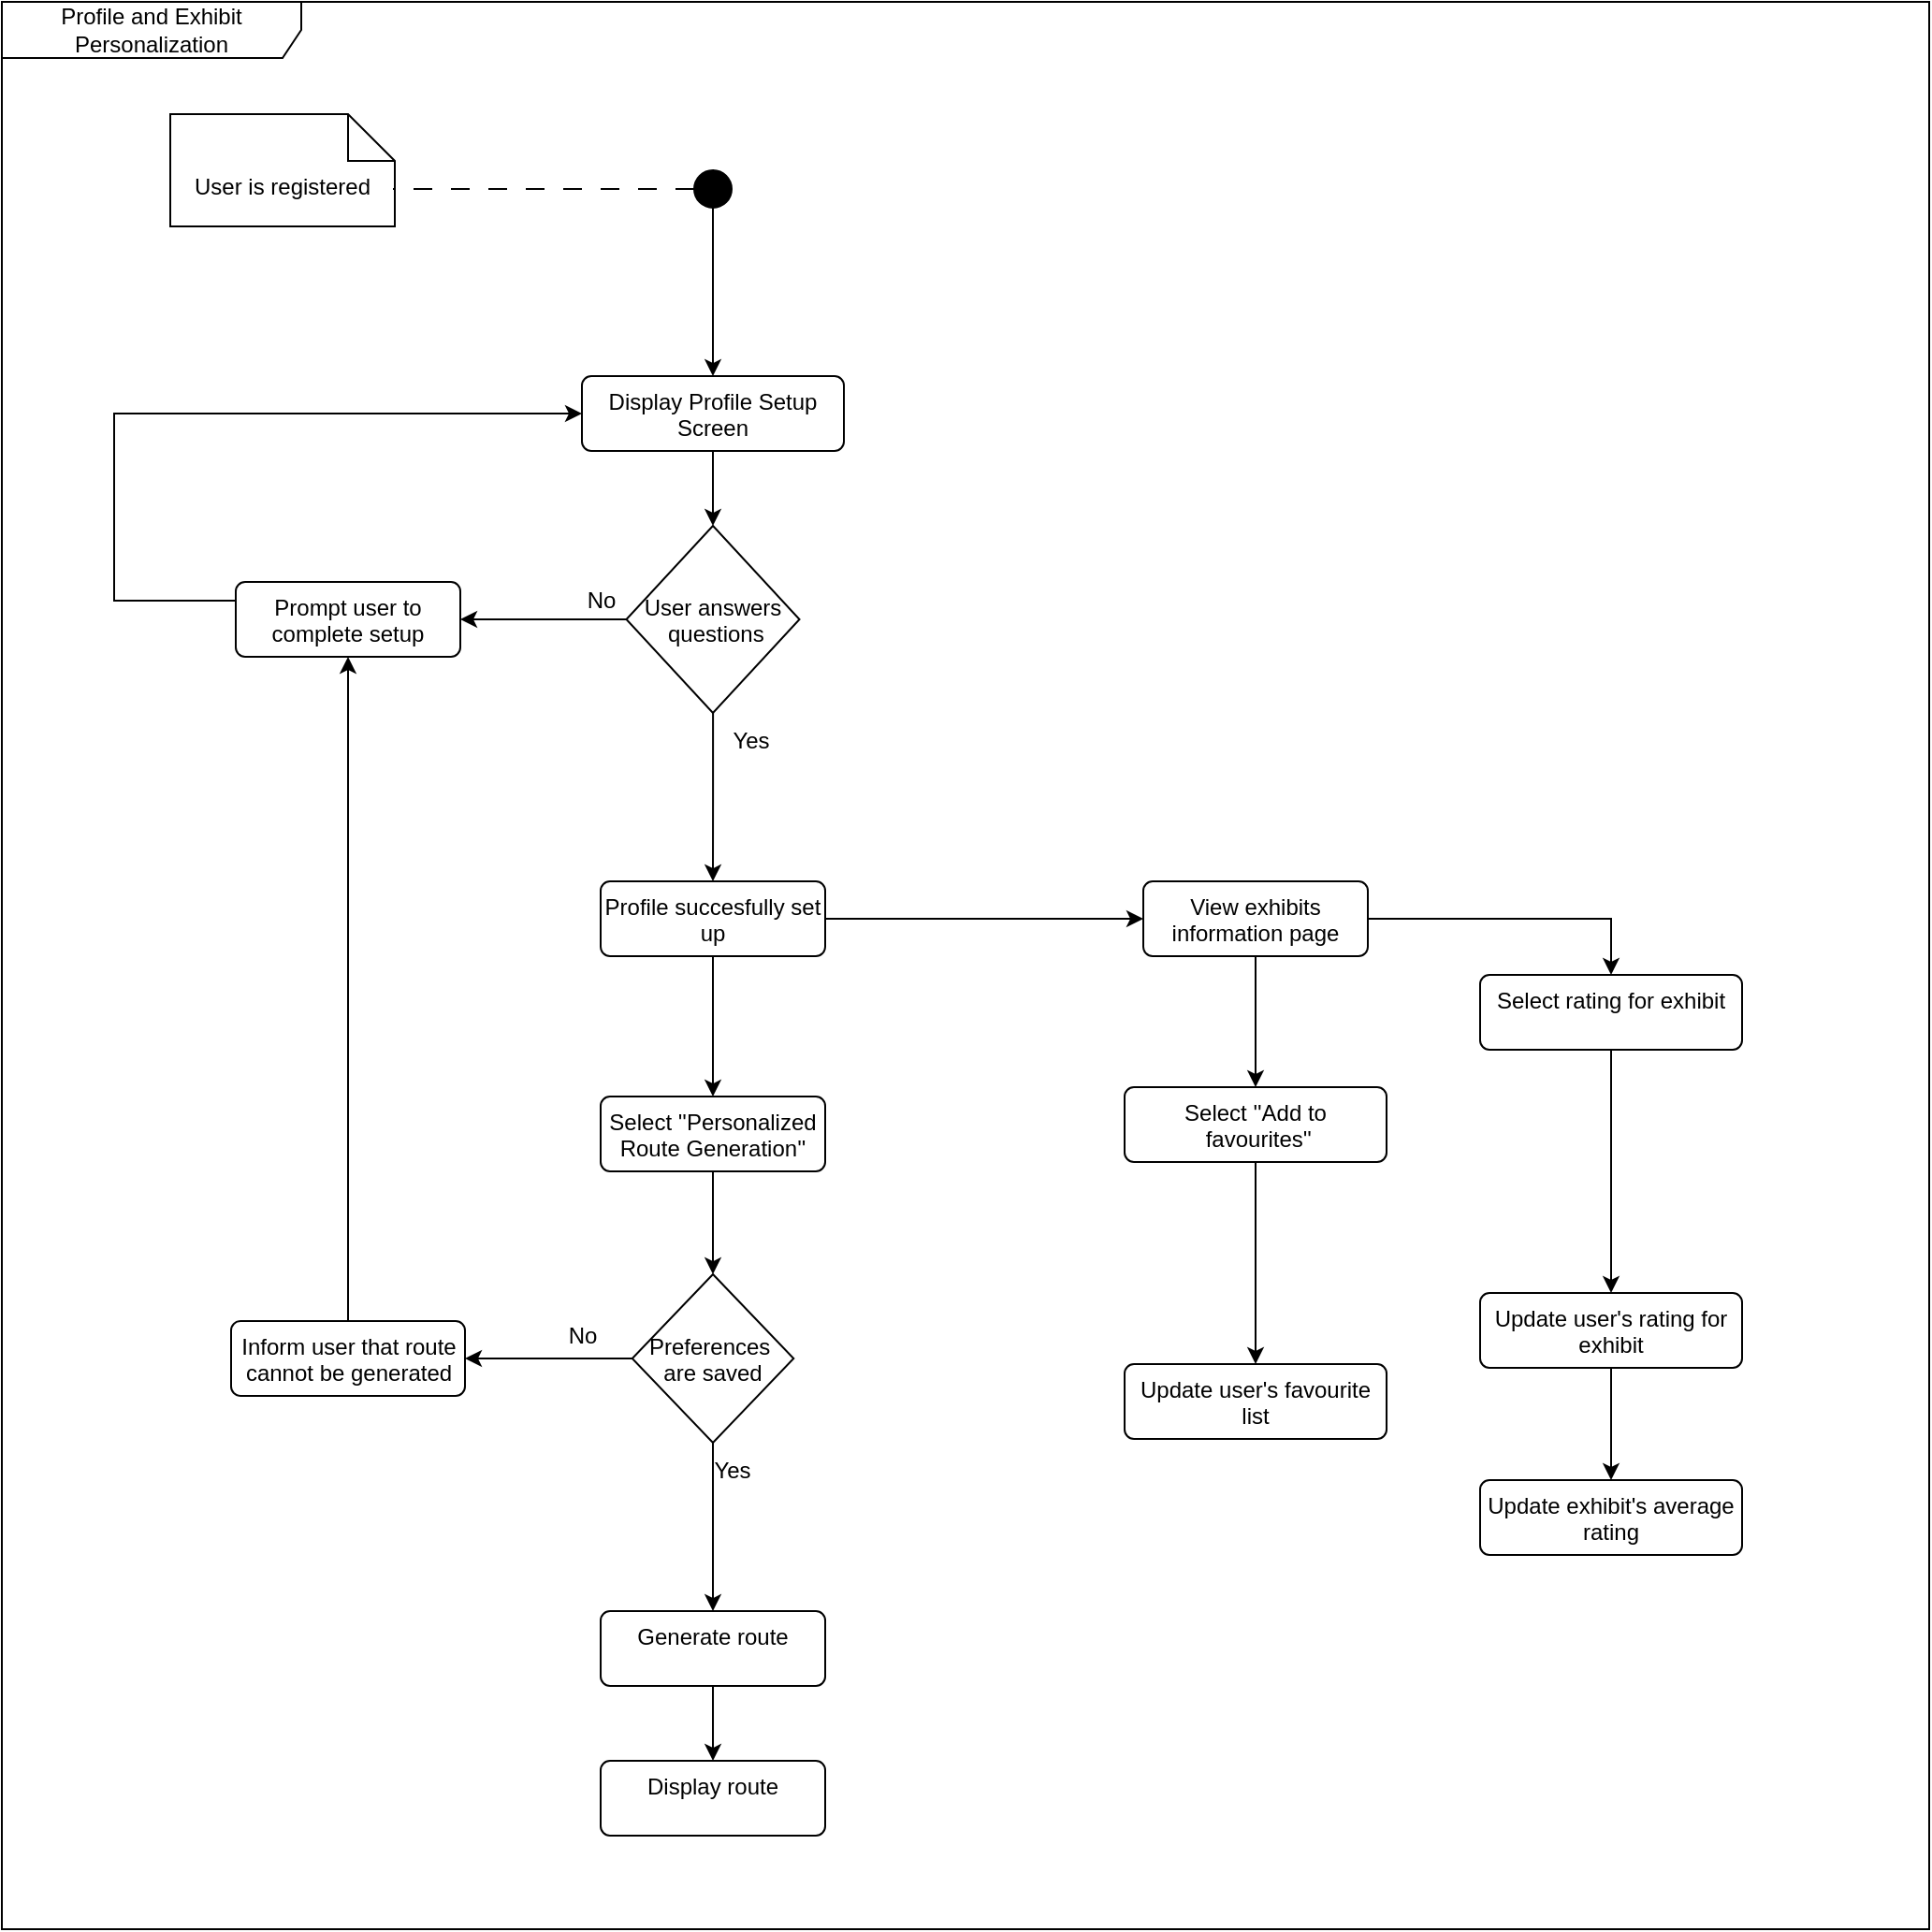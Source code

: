 <mxfile version="26.1.3">
  <diagram name="Page-1" id="3tSoq26dWdxgxFkUmX4N">
    <mxGraphModel dx="3452" dy="2562" grid="1" gridSize="10" guides="1" tooltips="1" connect="1" arrows="1" fold="1" page="1" pageScale="1" pageWidth="827" pageHeight="1169" math="0" shadow="0">
      <root>
        <mxCell id="0" />
        <mxCell id="1" parent="0" />
        <mxCell id="phIQyZDRnnglo2sH2MjQ-1" value="User is registered" style="shape=note2;boundedLbl=1;whiteSpace=wrap;html=1;size=25;verticalAlign=top;align=center;" parent="1" vertex="1">
          <mxGeometry x="30" y="40" width="120" height="60" as="geometry" />
        </mxCell>
        <mxCell id="phIQyZDRnnglo2sH2MjQ-2" value="" style="endArrow=none;startArrow=none;endFill=0;startFill=0;endSize=8;html=1;verticalAlign=bottom;dashed=1;labelBackgroundColor=none;dashPattern=10 10;rounded=0;" parent="1" source="phIQyZDRnnglo2sH2MjQ-3" edge="1">
          <mxGeometry width="160" relative="1" as="geometry">
            <mxPoint x="150" y="80" as="sourcePoint" />
            <mxPoint x="149" y="80" as="targetPoint" />
          </mxGeometry>
        </mxCell>
        <mxCell id="phIQyZDRnnglo2sH2MjQ-12" style="edgeStyle=orthogonalEdgeStyle;rounded=0;orthogonalLoop=1;jettySize=auto;html=1;entryX=0.5;entryY=0;entryDx=0;entryDy=0;" parent="1" source="phIQyZDRnnglo2sH2MjQ-9" target="phIQyZDRnnglo2sH2MjQ-11" edge="1">
          <mxGeometry relative="1" as="geometry">
            <mxPoint x="320" y="300" as="targetPoint" />
          </mxGeometry>
        </mxCell>
        <mxCell id="phIQyZDRnnglo2sH2MjQ-9" value="Display Profile Setup Screen" style="html=1;align=center;verticalAlign=top;rounded=1;absoluteArcSize=1;arcSize=10;dashed=0;whiteSpace=wrap;" parent="1" vertex="1">
          <mxGeometry x="250" y="180" width="140" height="40" as="geometry" />
        </mxCell>
        <mxCell id="Z18ovfmDug6ZdBSYFSkU-5" style="edgeStyle=orthogonalEdgeStyle;rounded=0;orthogonalLoop=1;jettySize=auto;html=1;entryX=0.5;entryY=0;entryDx=0;entryDy=0;" edge="1" parent="1" source="phIQyZDRnnglo2sH2MjQ-11" target="phIQyZDRnnglo2sH2MjQ-62">
          <mxGeometry relative="1" as="geometry" />
        </mxCell>
        <mxCell id="phIQyZDRnnglo2sH2MjQ-11" value="User answers&#xa; questions" style="rhombus;" parent="1" vertex="1">
          <mxGeometry x="273.75" y="260" width="92.5" height="100" as="geometry" />
        </mxCell>
        <mxCell id="Z18ovfmDug6ZdBSYFSkU-4" style="edgeStyle=orthogonalEdgeStyle;rounded=0;orthogonalLoop=1;jettySize=auto;html=1;entryX=0;entryY=0.5;entryDx=0;entryDy=0;" edge="1" parent="1" source="phIQyZDRnnglo2sH2MjQ-19" target="phIQyZDRnnglo2sH2MjQ-9">
          <mxGeometry relative="1" as="geometry">
            <Array as="points">
              <mxPoint y="300" />
              <mxPoint y="200" />
            </Array>
          </mxGeometry>
        </mxCell>
        <mxCell id="phIQyZDRnnglo2sH2MjQ-37" value="Yes" style="text;html=1;align=center;verticalAlign=middle;resizable=0;points=[];autosize=1;strokeColor=none;fillColor=none;" parent="1" vertex="1">
          <mxGeometry x="320" y="360" width="40" height="30" as="geometry" />
        </mxCell>
        <mxCell id="phIQyZDRnnglo2sH2MjQ-48" style="edgeStyle=orthogonalEdgeStyle;rounded=0;orthogonalLoop=1;jettySize=auto;html=1;entryX=0.5;entryY=0;entryDx=0;entryDy=0;" parent="1" source="phIQyZDRnnglo2sH2MjQ-3" target="phIQyZDRnnglo2sH2MjQ-9" edge="1">
          <mxGeometry relative="1" as="geometry">
            <Array as="points">
              <mxPoint x="320" y="80" />
              <mxPoint x="320" y="80" />
            </Array>
          </mxGeometry>
        </mxCell>
        <mxCell id="phIQyZDRnnglo2sH2MjQ-92" style="edgeStyle=orthogonalEdgeStyle;rounded=0;orthogonalLoop=1;jettySize=auto;html=1;exitX=1;exitY=0.5;exitDx=0;exitDy=0;" parent="1" source="phIQyZDRnnglo2sH2MjQ-62" edge="1">
          <mxGeometry relative="1" as="geometry">
            <mxPoint x="550" y="470" as="targetPoint" />
            <mxPoint x="390" y="470" as="sourcePoint" />
          </mxGeometry>
        </mxCell>
        <mxCell id="phIQyZDRnnglo2sH2MjQ-58" style="edgeStyle=orthogonalEdgeStyle;rounded=0;orthogonalLoop=1;jettySize=auto;html=1;exitX=0;exitY=0.5;exitDx=0;exitDy=0;entryX=1;entryY=0.5;entryDx=0;entryDy=0;" parent="1" source="phIQyZDRnnglo2sH2MjQ-11" target="phIQyZDRnnglo2sH2MjQ-19" edge="1">
          <mxGeometry relative="1" as="geometry">
            <Array as="points">
              <mxPoint x="195" y="310" />
            </Array>
          </mxGeometry>
        </mxCell>
        <mxCell id="phIQyZDRnnglo2sH2MjQ-59" value="No" style="text;html=1;align=center;verticalAlign=middle;resizable=0;points=[];autosize=1;strokeColor=none;fillColor=none;" parent="1" vertex="1">
          <mxGeometry x="240" y="285" width="40" height="30" as="geometry" />
        </mxCell>
        <mxCell id="phIQyZDRnnglo2sH2MjQ-75" value="No" style="text;html=1;align=center;verticalAlign=middle;resizable=0;points=[];autosize=1;strokeColor=none;fillColor=none;" parent="1" vertex="1">
          <mxGeometry x="230" y="678" width="40" height="30" as="geometry" />
        </mxCell>
        <mxCell id="phIQyZDRnnglo2sH2MjQ-91" value="Yes" style="text;html=1;align=center;verticalAlign=middle;resizable=0;points=[];autosize=1;strokeColor=none;fillColor=none;" parent="1" vertex="1">
          <mxGeometry x="310" y="750" width="40" height="30" as="geometry" />
        </mxCell>
        <mxCell id="phIQyZDRnnglo2sH2MjQ-94" style="edgeStyle=orthogonalEdgeStyle;rounded=0;orthogonalLoop=1;jettySize=auto;html=1;exitX=0.5;exitY=1;exitDx=0;exitDy=0;" parent="1" source="phIQyZDRnnglo2sH2MjQ-93" target="phIQyZDRnnglo2sH2MjQ-95" edge="1">
          <mxGeometry relative="1" as="geometry">
            <mxPoint x="610" y="560" as="targetPoint" />
          </mxGeometry>
        </mxCell>
        <mxCell id="phIQyZDRnnglo2sH2MjQ-104" style="edgeStyle=orthogonalEdgeStyle;rounded=0;orthogonalLoop=1;jettySize=auto;html=1;exitX=1;exitY=0.5;exitDx=0;exitDy=0;entryX=0.5;entryY=0;entryDx=0;entryDy=0;" parent="1" source="phIQyZDRnnglo2sH2MjQ-93" target="phIQyZDRnnglo2sH2MjQ-105" edge="1">
          <mxGeometry relative="1" as="geometry">
            <mxPoint x="770" y="500" as="targetPoint" />
          </mxGeometry>
        </mxCell>
        <mxCell id="phIQyZDRnnglo2sH2MjQ-93" value="View exhibits information page" style="html=1;align=center;verticalAlign=top;rounded=1;absoluteArcSize=1;arcSize=10;dashed=0;whiteSpace=wrap;" parent="1" vertex="1">
          <mxGeometry x="550" y="450" width="120" height="40" as="geometry" />
        </mxCell>
        <mxCell id="phIQyZDRnnglo2sH2MjQ-95" value="Select &#39;&#39;Add to&lt;div&gt;&amp;nbsp;favourites&#39;&#39;&lt;/div&gt;" style="html=1;align=center;verticalAlign=top;rounded=1;absoluteArcSize=1;arcSize=10;dashed=0;whiteSpace=wrap;" parent="1" vertex="1">
          <mxGeometry x="540" y="560" width="140" height="40" as="geometry" />
        </mxCell>
        <mxCell id="phIQyZDRnnglo2sH2MjQ-99" style="edgeStyle=orthogonalEdgeStyle;rounded=0;orthogonalLoop=1;jettySize=auto;html=1;exitX=0.5;exitY=1;exitDx=0;exitDy=0;entryX=0.5;entryY=0;entryDx=0;entryDy=0;" parent="1" source="phIQyZDRnnglo2sH2MjQ-95" target="phIQyZDRnnglo2sH2MjQ-100" edge="1">
          <mxGeometry relative="1" as="geometry">
            <mxPoint x="610.005" y="658.02" as="targetPoint" />
          </mxGeometry>
        </mxCell>
        <mxCell id="phIQyZDRnnglo2sH2MjQ-100" value="Update user&#39;s favourite list" style="html=1;align=center;verticalAlign=top;rounded=1;absoluteArcSize=1;arcSize=10;dashed=0;whiteSpace=wrap;" parent="1" vertex="1">
          <mxGeometry x="540.01" y="708" width="140" height="40" as="geometry" />
        </mxCell>
        <mxCell id="phIQyZDRnnglo2sH2MjQ-112" value="Profile and Exhibit Personalization" style="shape=umlFrame;whiteSpace=wrap;html=1;pointerEvents=0;recursiveResize=0;container=1;collapsible=0;width=160;" parent="1" vertex="1">
          <mxGeometry x="-60" y="-20" width="1030" height="1030" as="geometry" />
        </mxCell>
        <mxCell id="phIQyZDRnnglo2sH2MjQ-90" value="Display route" style="html=1;align=center;verticalAlign=top;rounded=1;absoluteArcSize=1;arcSize=10;dashed=0;whiteSpace=wrap;" parent="phIQyZDRnnglo2sH2MjQ-112" vertex="1">
          <mxGeometry x="320" y="940" width="120" height="40" as="geometry" />
        </mxCell>
        <mxCell id="phIQyZDRnnglo2sH2MjQ-111" value="Update exhibit&#39;s average rating" style="html=1;align=center;verticalAlign=top;rounded=1;absoluteArcSize=1;arcSize=10;dashed=0;whiteSpace=wrap;" parent="phIQyZDRnnglo2sH2MjQ-112" vertex="1">
          <mxGeometry x="790" y="790" width="140" height="40" as="geometry" />
        </mxCell>
        <mxCell id="phIQyZDRnnglo2sH2MjQ-3" value="" style="ellipse;fillColor=strokeColor;html=1;" parent="phIQyZDRnnglo2sH2MjQ-112" vertex="1">
          <mxGeometry x="370" y="90" width="20" height="20" as="geometry" />
        </mxCell>
        <mxCell id="phIQyZDRnnglo2sH2MjQ-47" style="edgeStyle=orthogonalEdgeStyle;rounded=0;orthogonalLoop=1;jettySize=auto;html=1;exitX=1;exitY=0;exitDx=0;exitDy=0;entryX=0.5;entryY=0;entryDx=0;entryDy=0;" parent="phIQyZDRnnglo2sH2MjQ-112" source="phIQyZDRnnglo2sH2MjQ-3" target="phIQyZDRnnglo2sH2MjQ-3" edge="1">
          <mxGeometry relative="1" as="geometry" />
        </mxCell>
        <mxCell id="phIQyZDRnnglo2sH2MjQ-19" value="Prompt user to complete setup" style="html=1;align=center;verticalAlign=top;rounded=1;absoluteArcSize=1;arcSize=10;dashed=0;whiteSpace=wrap;" parent="phIQyZDRnnglo2sH2MjQ-112" vertex="1">
          <mxGeometry x="125" y="310" width="120" height="40" as="geometry" />
        </mxCell>
        <mxCell id="phIQyZDRnnglo2sH2MjQ-62" value="Profile succesfully set up" style="html=1;align=center;verticalAlign=top;rounded=1;absoluteArcSize=1;arcSize=10;dashed=0;whiteSpace=wrap;" parent="phIQyZDRnnglo2sH2MjQ-112" vertex="1">
          <mxGeometry x="320" y="470" width="120" height="40" as="geometry" />
        </mxCell>
        <mxCell id="phIQyZDRnnglo2sH2MjQ-65" value="Select &#39;&#39;Personalized Route Generation&#39;&#39;" style="html=1;align=center;verticalAlign=top;rounded=1;absoluteArcSize=1;arcSize=10;dashed=0;whiteSpace=wrap;" parent="phIQyZDRnnglo2sH2MjQ-112" vertex="1">
          <mxGeometry x="320" y="585" width="120" height="40" as="geometry" />
        </mxCell>
        <mxCell id="phIQyZDRnnglo2sH2MjQ-64" style="edgeStyle=orthogonalEdgeStyle;rounded=0;orthogonalLoop=1;jettySize=auto;html=1;exitX=0.5;exitY=1;exitDx=0;exitDy=0;entryX=0.5;entryY=0;entryDx=0;entryDy=0;" parent="phIQyZDRnnglo2sH2MjQ-112" source="phIQyZDRnnglo2sH2MjQ-62" target="phIQyZDRnnglo2sH2MjQ-65" edge="1">
          <mxGeometry relative="1" as="geometry">
            <mxPoint x="372" y="600" as="targetPoint" />
          </mxGeometry>
        </mxCell>
        <mxCell id="phIQyZDRnnglo2sH2MjQ-72" value="Preferences &#xa;are saved" style="rhombus;" parent="phIQyZDRnnglo2sH2MjQ-112" vertex="1">
          <mxGeometry x="336.88" y="680" width="86.25" height="90" as="geometry" />
        </mxCell>
        <mxCell id="phIQyZDRnnglo2sH2MjQ-73" style="edgeStyle=orthogonalEdgeStyle;rounded=0;orthogonalLoop=1;jettySize=auto;html=1;exitX=0.5;exitY=1;exitDx=0;exitDy=0;entryX=0.5;entryY=0;entryDx=0;entryDy=0;" parent="phIQyZDRnnglo2sH2MjQ-112" source="phIQyZDRnnglo2sH2MjQ-65" target="phIQyZDRnnglo2sH2MjQ-72" edge="1">
          <mxGeometry relative="1" as="geometry" />
        </mxCell>
        <mxCell id="phIQyZDRnnglo2sH2MjQ-83" value="Generate route" style="html=1;align=center;verticalAlign=top;rounded=1;absoluteArcSize=1;arcSize=10;dashed=0;whiteSpace=wrap;" parent="phIQyZDRnnglo2sH2MjQ-112" vertex="1">
          <mxGeometry x="320.01" y="860" width="120" height="40" as="geometry" />
        </mxCell>
        <mxCell id="phIQyZDRnnglo2sH2MjQ-84" style="edgeStyle=orthogonalEdgeStyle;rounded=0;orthogonalLoop=1;jettySize=auto;html=1;exitX=0.5;exitY=1;exitDx=0;exitDy=0;" parent="phIQyZDRnnglo2sH2MjQ-112" source="phIQyZDRnnglo2sH2MjQ-72" target="phIQyZDRnnglo2sH2MjQ-83" edge="1">
          <mxGeometry relative="1" as="geometry" />
        </mxCell>
        <mxCell id="Z18ovfmDug6ZdBSYFSkU-1" style="edgeStyle=orthogonalEdgeStyle;rounded=0;orthogonalLoop=1;jettySize=auto;html=1;" edge="1" parent="phIQyZDRnnglo2sH2MjQ-112" source="phIQyZDRnnglo2sH2MjQ-83" target="phIQyZDRnnglo2sH2MjQ-90">
          <mxGeometry relative="1" as="geometry" />
        </mxCell>
        <mxCell id="Z18ovfmDug6ZdBSYFSkU-6" style="edgeStyle=orthogonalEdgeStyle;rounded=0;orthogonalLoop=1;jettySize=auto;html=1;entryX=0.5;entryY=1;entryDx=0;entryDy=0;" edge="1" parent="phIQyZDRnnglo2sH2MjQ-112" source="phIQyZDRnnglo2sH2MjQ-79" target="phIQyZDRnnglo2sH2MjQ-19">
          <mxGeometry relative="1" as="geometry" />
        </mxCell>
        <mxCell id="phIQyZDRnnglo2sH2MjQ-79" value="Inform user that route cannot be generated" style="html=1;align=center;verticalAlign=top;rounded=1;absoluteArcSize=1;arcSize=10;dashed=0;whiteSpace=wrap;" parent="phIQyZDRnnglo2sH2MjQ-112" vertex="1">
          <mxGeometry x="122.5" y="705" width="125" height="40" as="geometry" />
        </mxCell>
        <mxCell id="phIQyZDRnnglo2sH2MjQ-74" style="edgeStyle=orthogonalEdgeStyle;rounded=0;orthogonalLoop=1;jettySize=auto;html=1;entryX=1;entryY=0.5;entryDx=0;entryDy=0;" parent="phIQyZDRnnglo2sH2MjQ-112" source="phIQyZDRnnglo2sH2MjQ-72" target="phIQyZDRnnglo2sH2MjQ-79" edge="1">
          <mxGeometry relative="1" as="geometry">
            <mxPoint x="270" y="710" as="targetPoint" />
          </mxGeometry>
        </mxCell>
        <mxCell id="phIQyZDRnnglo2sH2MjQ-105" value="Select rating for exhibit" style="html=1;align=center;verticalAlign=top;rounded=1;absoluteArcSize=1;arcSize=10;dashed=0;whiteSpace=wrap;" parent="phIQyZDRnnglo2sH2MjQ-112" vertex="1">
          <mxGeometry x="790" y="520" width="140" height="40" as="geometry" />
        </mxCell>
        <mxCell id="phIQyZDRnnglo2sH2MjQ-110" value="Update user&#39;s rating for exhibit" style="html=1;align=center;verticalAlign=top;rounded=1;absoluteArcSize=1;arcSize=10;dashed=0;whiteSpace=wrap;" parent="phIQyZDRnnglo2sH2MjQ-112" vertex="1">
          <mxGeometry x="790" y="690" width="140" height="40" as="geometry" />
        </mxCell>
        <mxCell id="phIQyZDRnnglo2sH2MjQ-109" style="edgeStyle=orthogonalEdgeStyle;rounded=0;orthogonalLoop=1;jettySize=auto;html=1;exitX=0.5;exitY=1;exitDx=0;exitDy=0;entryX=0.5;entryY=0;entryDx=0;entryDy=0;" parent="phIQyZDRnnglo2sH2MjQ-112" source="phIQyZDRnnglo2sH2MjQ-105" target="phIQyZDRnnglo2sH2MjQ-110" edge="1">
          <mxGeometry relative="1" as="geometry">
            <Array as="points">
              <mxPoint x="860" y="640" />
              <mxPoint x="860" y="640" />
            </Array>
            <mxPoint x="844.86" y="637.3" as="targetPoint" />
          </mxGeometry>
        </mxCell>
        <mxCell id="Z18ovfmDug6ZdBSYFSkU-3" style="edgeStyle=orthogonalEdgeStyle;rounded=0;orthogonalLoop=1;jettySize=auto;html=1;" edge="1" parent="phIQyZDRnnglo2sH2MjQ-112" source="phIQyZDRnnglo2sH2MjQ-110" target="phIQyZDRnnglo2sH2MjQ-111">
          <mxGeometry relative="1" as="geometry" />
        </mxCell>
      </root>
    </mxGraphModel>
  </diagram>
</mxfile>
